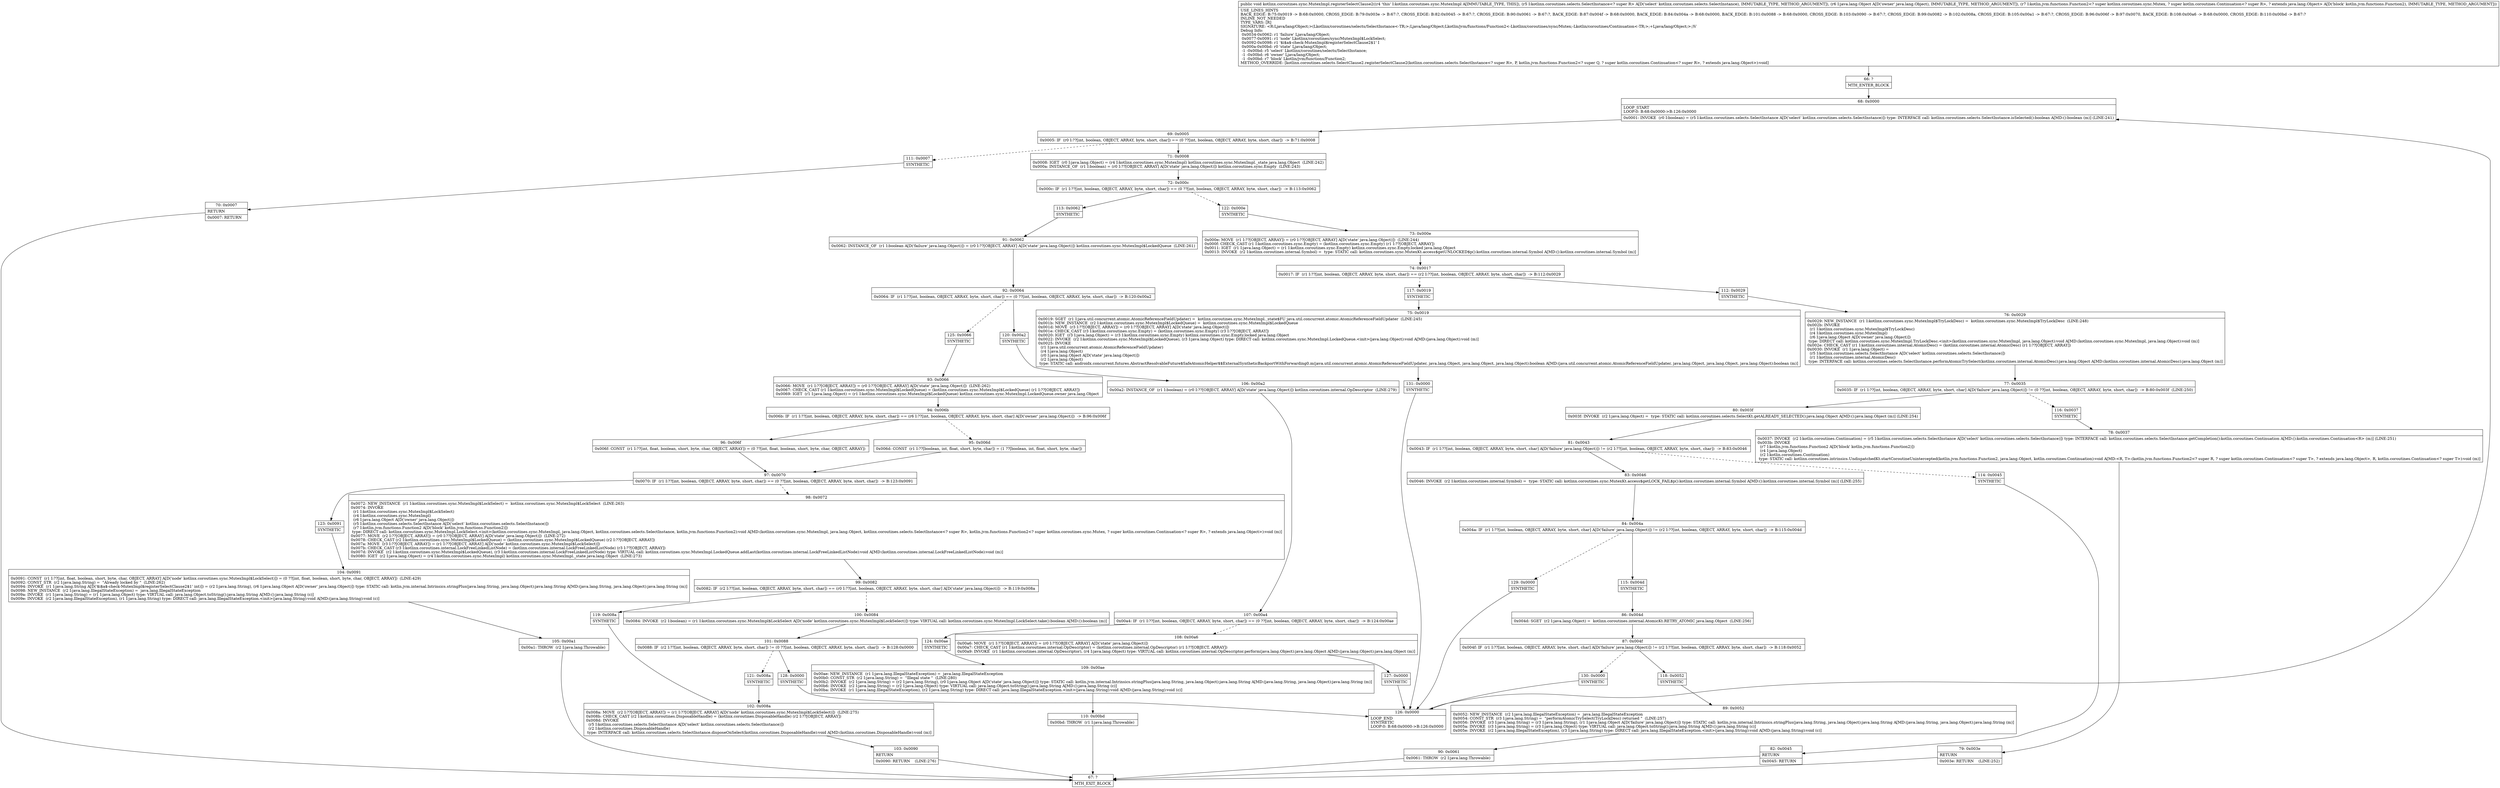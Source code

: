 digraph "CFG forkotlinx.coroutines.sync.MutexImpl.registerSelectClause2(Lkotlinx\/coroutines\/selects\/SelectInstance;Ljava\/lang\/Object;Lkotlin\/jvm\/functions\/Function2;)V" {
Node_66 [shape=record,label="{66\:\ ?|MTH_ENTER_BLOCK\l}"];
Node_68 [shape=record,label="{68\:\ 0x0000|LOOP_START\lLOOP:0: B:68:0x0000\-\>B:126:0x0000\l|0x0001: INVOKE  (r0 I:boolean) = (r5 I:kotlinx.coroutines.selects.SelectInstance A[D('select' kotlinx.coroutines.selects.SelectInstance)]) type: INTERFACE call: kotlinx.coroutines.selects.SelectInstance.isSelected():boolean A[MD:():boolean (m)] (LINE:241)\l}"];
Node_69 [shape=record,label="{69\:\ 0x0005|0x0005: IF  (r0 I:??[int, boolean, OBJECT, ARRAY, byte, short, char]) == (0 ??[int, boolean, OBJECT, ARRAY, byte, short, char])  \-\> B:71:0x0008 \l}"];
Node_71 [shape=record,label="{71\:\ 0x0008|0x0008: IGET  (r0 I:java.lang.Object) = (r4 I:kotlinx.coroutines.sync.MutexImpl) kotlinx.coroutines.sync.MutexImpl._state java.lang.Object  (LINE:242)\l0x000a: INSTANCE_OF  (r1 I:boolean) = (r0 I:??[OBJECT, ARRAY] A[D('state' java.lang.Object)]) kotlinx.coroutines.sync.Empty  (LINE:243)\l}"];
Node_72 [shape=record,label="{72\:\ 0x000c|0x000c: IF  (r1 I:??[int, boolean, OBJECT, ARRAY, byte, short, char]) == (0 ??[int, boolean, OBJECT, ARRAY, byte, short, char])  \-\> B:113:0x0062 \l}"];
Node_113 [shape=record,label="{113\:\ 0x0062|SYNTHETIC\l}"];
Node_91 [shape=record,label="{91\:\ 0x0062|0x0062: INSTANCE_OF  (r1 I:boolean A[D('failure' java.lang.Object)]) = (r0 I:??[OBJECT, ARRAY] A[D('state' java.lang.Object)]) kotlinx.coroutines.sync.MutexImpl$LockedQueue  (LINE:261)\l}"];
Node_92 [shape=record,label="{92\:\ 0x0064|0x0064: IF  (r1 I:??[int, boolean, OBJECT, ARRAY, byte, short, char]) == (0 ??[int, boolean, OBJECT, ARRAY, byte, short, char])  \-\> B:120:0x00a2 \l}"];
Node_120 [shape=record,label="{120\:\ 0x00a2|SYNTHETIC\l}"];
Node_106 [shape=record,label="{106\:\ 0x00a2|0x00a2: INSTANCE_OF  (r1 I:boolean) = (r0 I:??[OBJECT, ARRAY] A[D('state' java.lang.Object)]) kotlinx.coroutines.internal.OpDescriptor  (LINE:279)\l}"];
Node_107 [shape=record,label="{107\:\ 0x00a4|0x00a4: IF  (r1 I:??[int, boolean, OBJECT, ARRAY, byte, short, char]) == (0 ??[int, boolean, OBJECT, ARRAY, byte, short, char])  \-\> B:124:0x00ae \l}"];
Node_108 [shape=record,label="{108\:\ 0x00a6|0x00a6: MOVE  (r1 I:??[OBJECT, ARRAY]) = (r0 I:??[OBJECT, ARRAY] A[D('state' java.lang.Object)]) \l0x00a7: CHECK_CAST (r1 I:kotlinx.coroutines.internal.OpDescriptor) = (kotlinx.coroutines.internal.OpDescriptor) (r1 I:??[OBJECT, ARRAY]) \l0x00a9: INVOKE  (r1 I:kotlinx.coroutines.internal.OpDescriptor), (r4 I:java.lang.Object) type: VIRTUAL call: kotlinx.coroutines.internal.OpDescriptor.perform(java.lang.Object):java.lang.Object A[MD:(java.lang.Object):java.lang.Object (m)]\l}"];
Node_127 [shape=record,label="{127\:\ 0x0000|SYNTHETIC\l}"];
Node_126 [shape=record,label="{126\:\ 0x0000|LOOP_END\lSYNTHETIC\lLOOP:0: B:68:0x0000\-\>B:126:0x0000\l}"];
Node_124 [shape=record,label="{124\:\ 0x00ae|SYNTHETIC\l}"];
Node_109 [shape=record,label="{109\:\ 0x00ae|0x00ae: NEW_INSTANCE  (r1 I:java.lang.IllegalStateException) =  java.lang.IllegalStateException \l0x00b0: CONST_STR  (r2 I:java.lang.String) =  \"Illegal state \"  (LINE:280)\l0x00b2: INVOKE  (r2 I:java.lang.String) = (r2 I:java.lang.String), (r0 I:java.lang.Object A[D('state' java.lang.Object)]) type: STATIC call: kotlin.jvm.internal.Intrinsics.stringPlus(java.lang.String, java.lang.Object):java.lang.String A[MD:(java.lang.String, java.lang.Object):java.lang.String (m)]\l0x00b6: INVOKE  (r2 I:java.lang.String) = (r2 I:java.lang.Object) type: VIRTUAL call: java.lang.Object.toString():java.lang.String A[MD:():java.lang.String (c)]\l0x00ba: INVOKE  (r1 I:java.lang.IllegalStateException), (r2 I:java.lang.String) type: DIRECT call: java.lang.IllegalStateException.\<init\>(java.lang.String):void A[MD:(java.lang.String):void (c)]\l}"];
Node_110 [shape=record,label="{110\:\ 0x00bd|0x00bd: THROW  (r1 I:java.lang.Throwable) \l}"];
Node_67 [shape=record,label="{67\:\ ?|MTH_EXIT_BLOCK\l}"];
Node_125 [shape=record,label="{125\:\ 0x0066|SYNTHETIC\l}"];
Node_93 [shape=record,label="{93\:\ 0x0066|0x0066: MOVE  (r1 I:??[OBJECT, ARRAY]) = (r0 I:??[OBJECT, ARRAY] A[D('state' java.lang.Object)])  (LINE:262)\l0x0067: CHECK_CAST (r1 I:kotlinx.coroutines.sync.MutexImpl$LockedQueue) = (kotlinx.coroutines.sync.MutexImpl$LockedQueue) (r1 I:??[OBJECT, ARRAY]) \l0x0069: IGET  (r1 I:java.lang.Object) = (r1 I:kotlinx.coroutines.sync.MutexImpl$LockedQueue) kotlinx.coroutines.sync.MutexImpl.LockedQueue.owner java.lang.Object \l}"];
Node_94 [shape=record,label="{94\:\ 0x006b|0x006b: IF  (r1 I:??[int, boolean, OBJECT, ARRAY, byte, short, char]) == (r6 I:??[int, boolean, OBJECT, ARRAY, byte, short, char] A[D('owner' java.lang.Object)])  \-\> B:96:0x006f \l}"];
Node_95 [shape=record,label="{95\:\ 0x006d|0x006d: CONST  (r1 I:??[boolean, int, float, short, byte, char]) = (1 ??[boolean, int, float, short, byte, char]) \l}"];
Node_97 [shape=record,label="{97\:\ 0x0070|0x0070: IF  (r1 I:??[int, boolean, OBJECT, ARRAY, byte, short, char]) == (0 ??[int, boolean, OBJECT, ARRAY, byte, short, char])  \-\> B:123:0x0091 \l}"];
Node_98 [shape=record,label="{98\:\ 0x0072|0x0072: NEW_INSTANCE  (r1 I:kotlinx.coroutines.sync.MutexImpl$LockSelect) =  kotlinx.coroutines.sync.MutexImpl$LockSelect  (LINE:263)\l0x0074: INVOKE  \l  (r1 I:kotlinx.coroutines.sync.MutexImpl$LockSelect)\l  (r4 I:kotlinx.coroutines.sync.MutexImpl)\l  (r6 I:java.lang.Object A[D('owner' java.lang.Object)])\l  (r5 I:kotlinx.coroutines.selects.SelectInstance A[D('select' kotlinx.coroutines.selects.SelectInstance)])\l  (r7 I:kotlin.jvm.functions.Function2 A[D('block' kotlin.jvm.functions.Function2)])\l type: DIRECT call: kotlinx.coroutines.sync.MutexImpl.LockSelect.\<init\>(kotlinx.coroutines.sync.MutexImpl, java.lang.Object, kotlinx.coroutines.selects.SelectInstance, kotlin.jvm.functions.Function2):void A[MD:(kotlinx.coroutines.sync.MutexImpl, java.lang.Object, kotlinx.coroutines.selects.SelectInstance\<? super R\>, kotlin.jvm.functions.Function2\<? super kotlinx.coroutines.sync.Mutex, ? super kotlin.coroutines.Continuation\<? super R\>, ? extends java.lang.Object\>):void (m)]\l0x0077: MOVE  (r2 I:??[OBJECT, ARRAY]) = (r0 I:??[OBJECT, ARRAY] A[D('state' java.lang.Object)])  (LINE:272)\l0x0078: CHECK_CAST (r2 I:kotlinx.coroutines.sync.MutexImpl$LockedQueue) = (kotlinx.coroutines.sync.MutexImpl$LockedQueue) (r2 I:??[OBJECT, ARRAY]) \l0x007a: MOVE  (r3 I:??[OBJECT, ARRAY]) = (r1 I:??[OBJECT, ARRAY] A[D('node' kotlinx.coroutines.sync.MutexImpl$LockSelect)]) \l0x007b: CHECK_CAST (r3 I:kotlinx.coroutines.internal.LockFreeLinkedListNode) = (kotlinx.coroutines.internal.LockFreeLinkedListNode) (r3 I:??[OBJECT, ARRAY]) \l0x007d: INVOKE  (r2 I:kotlinx.coroutines.sync.MutexImpl$LockedQueue), (r3 I:kotlinx.coroutines.internal.LockFreeLinkedListNode) type: VIRTUAL call: kotlinx.coroutines.sync.MutexImpl.LockedQueue.addLast(kotlinx.coroutines.internal.LockFreeLinkedListNode):void A[MD:(kotlinx.coroutines.internal.LockFreeLinkedListNode):void (m)]\l0x0080: IGET  (r2 I:java.lang.Object) = (r4 I:kotlinx.coroutines.sync.MutexImpl) kotlinx.coroutines.sync.MutexImpl._state java.lang.Object  (LINE:273)\l}"];
Node_99 [shape=record,label="{99\:\ 0x0082|0x0082: IF  (r2 I:??[int, boolean, OBJECT, ARRAY, byte, short, char]) == (r0 I:??[int, boolean, OBJECT, ARRAY, byte, short, char] A[D('state' java.lang.Object)])  \-\> B:119:0x008a \l}"];
Node_100 [shape=record,label="{100\:\ 0x0084|0x0084: INVOKE  (r2 I:boolean) = (r1 I:kotlinx.coroutines.sync.MutexImpl$LockSelect A[D('node' kotlinx.coroutines.sync.MutexImpl$LockSelect)]) type: VIRTUAL call: kotlinx.coroutines.sync.MutexImpl.LockSelect.take():boolean A[MD:():boolean (m)]\l}"];
Node_101 [shape=record,label="{101\:\ 0x0088|0x0088: IF  (r2 I:??[int, boolean, OBJECT, ARRAY, byte, short, char]) != (0 ??[int, boolean, OBJECT, ARRAY, byte, short, char])  \-\> B:128:0x0000 \l}"];
Node_121 [shape=record,label="{121\:\ 0x008a|SYNTHETIC\l}"];
Node_102 [shape=record,label="{102\:\ 0x008a|0x008a: MOVE  (r2 I:??[OBJECT, ARRAY]) = (r1 I:??[OBJECT, ARRAY] A[D('node' kotlinx.coroutines.sync.MutexImpl$LockSelect)])  (LINE:275)\l0x008b: CHECK_CAST (r2 I:kotlinx.coroutines.DisposableHandle) = (kotlinx.coroutines.DisposableHandle) (r2 I:??[OBJECT, ARRAY]) \l0x008d: INVOKE  \l  (r5 I:kotlinx.coroutines.selects.SelectInstance A[D('select' kotlinx.coroutines.selects.SelectInstance)])\l  (r2 I:kotlinx.coroutines.DisposableHandle)\l type: INTERFACE call: kotlinx.coroutines.selects.SelectInstance.disposeOnSelect(kotlinx.coroutines.DisposableHandle):void A[MD:(kotlinx.coroutines.DisposableHandle):void (m)]\l}"];
Node_103 [shape=record,label="{103\:\ 0x0090|RETURN\l|0x0090: RETURN    (LINE:276)\l}"];
Node_128 [shape=record,label="{128\:\ 0x0000|SYNTHETIC\l}"];
Node_119 [shape=record,label="{119\:\ 0x008a|SYNTHETIC\l}"];
Node_123 [shape=record,label="{123\:\ 0x0091|SYNTHETIC\l}"];
Node_104 [shape=record,label="{104\:\ 0x0091|0x0091: CONST  (r1 I:??[int, float, boolean, short, byte, char, OBJECT, ARRAY] A[D('node' kotlinx.coroutines.sync.MutexImpl$LockSelect)]) = (0 ??[int, float, boolean, short, byte, char, OBJECT, ARRAY])  (LINE:429)\l0x0092: CONST_STR  (r2 I:java.lang.String) =  \"Already locked by \"  (LINE:262)\l0x0094: INVOKE  (r1 I:java.lang.String A[D('$i$a$\-check\-MutexImpl$registerSelectClause2$1' int)]) = (r2 I:java.lang.String), (r6 I:java.lang.Object A[D('owner' java.lang.Object)]) type: STATIC call: kotlin.jvm.internal.Intrinsics.stringPlus(java.lang.String, java.lang.Object):java.lang.String A[MD:(java.lang.String, java.lang.Object):java.lang.String (m)]\l0x0098: NEW_INSTANCE  (r2 I:java.lang.IllegalStateException) =  java.lang.IllegalStateException \l0x009a: INVOKE  (r1 I:java.lang.String) = (r1 I:java.lang.Object) type: VIRTUAL call: java.lang.Object.toString():java.lang.String A[MD:():java.lang.String (c)]\l0x009e: INVOKE  (r2 I:java.lang.IllegalStateException), (r1 I:java.lang.String) type: DIRECT call: java.lang.IllegalStateException.\<init\>(java.lang.String):void A[MD:(java.lang.String):void (c)]\l}"];
Node_105 [shape=record,label="{105\:\ 0x00a1|0x00a1: THROW  (r2 I:java.lang.Throwable) \l}"];
Node_96 [shape=record,label="{96\:\ 0x006f|0x006f: CONST  (r1 I:??[int, float, boolean, short, byte, char, OBJECT, ARRAY]) = (0 ??[int, float, boolean, short, byte, char, OBJECT, ARRAY]) \l}"];
Node_122 [shape=record,label="{122\:\ 0x000e|SYNTHETIC\l}"];
Node_73 [shape=record,label="{73\:\ 0x000e|0x000e: MOVE  (r1 I:??[OBJECT, ARRAY]) = (r0 I:??[OBJECT, ARRAY] A[D('state' java.lang.Object)])  (LINE:244)\l0x000f: CHECK_CAST (r1 I:kotlinx.coroutines.sync.Empty) = (kotlinx.coroutines.sync.Empty) (r1 I:??[OBJECT, ARRAY]) \l0x0011: IGET  (r1 I:java.lang.Object) = (r1 I:kotlinx.coroutines.sync.Empty) kotlinx.coroutines.sync.Empty.locked java.lang.Object \l0x0013: INVOKE  (r2 I:kotlinx.coroutines.internal.Symbol) =  type: STATIC call: kotlinx.coroutines.sync.MutexKt.access$getUNLOCKED$p():kotlinx.coroutines.internal.Symbol A[MD:():kotlinx.coroutines.internal.Symbol (m)]\l}"];
Node_74 [shape=record,label="{74\:\ 0x0017|0x0017: IF  (r1 I:??[int, boolean, OBJECT, ARRAY, byte, short, char]) == (r2 I:??[int, boolean, OBJECT, ARRAY, byte, short, char])  \-\> B:112:0x0029 \l}"];
Node_112 [shape=record,label="{112\:\ 0x0029|SYNTHETIC\l}"];
Node_76 [shape=record,label="{76\:\ 0x0029|0x0029: NEW_INSTANCE  (r1 I:kotlinx.coroutines.sync.MutexImpl$TryLockDesc) =  kotlinx.coroutines.sync.MutexImpl$TryLockDesc  (LINE:248)\l0x002b: INVOKE  \l  (r1 I:kotlinx.coroutines.sync.MutexImpl$TryLockDesc)\l  (r4 I:kotlinx.coroutines.sync.MutexImpl)\l  (r6 I:java.lang.Object A[D('owner' java.lang.Object)])\l type: DIRECT call: kotlinx.coroutines.sync.MutexImpl.TryLockDesc.\<init\>(kotlinx.coroutines.sync.MutexImpl, java.lang.Object):void A[MD:(kotlinx.coroutines.sync.MutexImpl, java.lang.Object):void (m)]\l0x002e: CHECK_CAST (r1 I:kotlinx.coroutines.internal.AtomicDesc) = (kotlinx.coroutines.internal.AtomicDesc) (r1 I:??[OBJECT, ARRAY]) \l0x0030: INVOKE  (r1 I:java.lang.Object) = \l  (r5 I:kotlinx.coroutines.selects.SelectInstance A[D('select' kotlinx.coroutines.selects.SelectInstance)])\l  (r1 I:kotlinx.coroutines.internal.AtomicDesc)\l type: INTERFACE call: kotlinx.coroutines.selects.SelectInstance.performAtomicTrySelect(kotlinx.coroutines.internal.AtomicDesc):java.lang.Object A[MD:(kotlinx.coroutines.internal.AtomicDesc):java.lang.Object (m)]\l}"];
Node_77 [shape=record,label="{77\:\ 0x0035|0x0035: IF  (r1 I:??[int, boolean, OBJECT, ARRAY, byte, short, char] A[D('failure' java.lang.Object)]) != (0 ??[int, boolean, OBJECT, ARRAY, byte, short, char])  \-\> B:80:0x003f  (LINE:250)\l}"];
Node_80 [shape=record,label="{80\:\ 0x003f|0x003f: INVOKE  (r2 I:java.lang.Object) =  type: STATIC call: kotlinx.coroutines.selects.SelectKt.getALREADY_SELECTED():java.lang.Object A[MD:():java.lang.Object (m)] (LINE:254)\l}"];
Node_81 [shape=record,label="{81\:\ 0x0043|0x0043: IF  (r1 I:??[int, boolean, OBJECT, ARRAY, byte, short, char] A[D('failure' java.lang.Object)]) != (r2 I:??[int, boolean, OBJECT, ARRAY, byte, short, char])  \-\> B:83:0x0046 \l}"];
Node_83 [shape=record,label="{83\:\ 0x0046|0x0046: INVOKE  (r2 I:kotlinx.coroutines.internal.Symbol) =  type: STATIC call: kotlinx.coroutines.sync.MutexKt.access$getLOCK_FAIL$p():kotlinx.coroutines.internal.Symbol A[MD:():kotlinx.coroutines.internal.Symbol (m)] (LINE:255)\l}"];
Node_84 [shape=record,label="{84\:\ 0x004a|0x004a: IF  (r1 I:??[int, boolean, OBJECT, ARRAY, byte, short, char] A[D('failure' java.lang.Object)]) != (r2 I:??[int, boolean, OBJECT, ARRAY, byte, short, char])  \-\> B:115:0x004d \l}"];
Node_115 [shape=record,label="{115\:\ 0x004d|SYNTHETIC\l}"];
Node_86 [shape=record,label="{86\:\ 0x004d|0x004d: SGET  (r2 I:java.lang.Object) =  kotlinx.coroutines.internal.AtomicKt.RETRY_ATOMIC java.lang.Object  (LINE:256)\l}"];
Node_87 [shape=record,label="{87\:\ 0x004f|0x004f: IF  (r1 I:??[int, boolean, OBJECT, ARRAY, byte, short, char] A[D('failure' java.lang.Object)]) != (r2 I:??[int, boolean, OBJECT, ARRAY, byte, short, char])  \-\> B:118:0x0052 \l}"];
Node_118 [shape=record,label="{118\:\ 0x0052|SYNTHETIC\l}"];
Node_89 [shape=record,label="{89\:\ 0x0052|0x0052: NEW_INSTANCE  (r2 I:java.lang.IllegalStateException) =  java.lang.IllegalStateException \l0x0054: CONST_STR  (r3 I:java.lang.String) =  \"performAtomicTrySelect(TryLockDesc) returned \"  (LINE:257)\l0x0056: INVOKE  (r3 I:java.lang.String) = (r3 I:java.lang.String), (r1 I:java.lang.Object A[D('failure' java.lang.Object)]) type: STATIC call: kotlin.jvm.internal.Intrinsics.stringPlus(java.lang.String, java.lang.Object):java.lang.String A[MD:(java.lang.String, java.lang.Object):java.lang.String (m)]\l0x005a: INVOKE  (r3 I:java.lang.String) = (r3 I:java.lang.Object) type: VIRTUAL call: java.lang.Object.toString():java.lang.String A[MD:():java.lang.String (c)]\l0x005e: INVOKE  (r2 I:java.lang.IllegalStateException), (r3 I:java.lang.String) type: DIRECT call: java.lang.IllegalStateException.\<init\>(java.lang.String):void A[MD:(java.lang.String):void (c)]\l}"];
Node_90 [shape=record,label="{90\:\ 0x0061|0x0061: THROW  (r2 I:java.lang.Throwable) \l}"];
Node_130 [shape=record,label="{130\:\ 0x0000|SYNTHETIC\l}"];
Node_129 [shape=record,label="{129\:\ 0x0000|SYNTHETIC\l}"];
Node_114 [shape=record,label="{114\:\ 0x0045|SYNTHETIC\l}"];
Node_82 [shape=record,label="{82\:\ 0x0045|RETURN\l|0x0045: RETURN   \l}"];
Node_116 [shape=record,label="{116\:\ 0x0037|SYNTHETIC\l}"];
Node_78 [shape=record,label="{78\:\ 0x0037|0x0037: INVOKE  (r2 I:kotlin.coroutines.Continuation) = (r5 I:kotlinx.coroutines.selects.SelectInstance A[D('select' kotlinx.coroutines.selects.SelectInstance)]) type: INTERFACE call: kotlinx.coroutines.selects.SelectInstance.getCompletion():kotlin.coroutines.Continuation A[MD:():kotlin.coroutines.Continuation\<R\> (m)] (LINE:251)\l0x003b: INVOKE  \l  (r7 I:kotlin.jvm.functions.Function2 A[D('block' kotlin.jvm.functions.Function2)])\l  (r4 I:java.lang.Object)\l  (r2 I:kotlin.coroutines.Continuation)\l type: STATIC call: kotlinx.coroutines.intrinsics.UndispatchedKt.startCoroutineUnintercepted(kotlin.jvm.functions.Function2, java.lang.Object, kotlin.coroutines.Continuation):void A[MD:\<R, T\>:(kotlin.jvm.functions.Function2\<? super R, ? super kotlin.coroutines.Continuation\<? super T\>, ? extends java.lang.Object\>, R, kotlin.coroutines.Continuation\<? super T\>):void (m)]\l}"];
Node_79 [shape=record,label="{79\:\ 0x003e|RETURN\l|0x003e: RETURN    (LINE:252)\l}"];
Node_117 [shape=record,label="{117\:\ 0x0019|SYNTHETIC\l}"];
Node_75 [shape=record,label="{75\:\ 0x0019|0x0019: SGET  (r1 I:java.util.concurrent.atomic.AtomicReferenceFieldUpdater) =  kotlinx.coroutines.sync.MutexImpl._state$FU java.util.concurrent.atomic.AtomicReferenceFieldUpdater  (LINE:245)\l0x001b: NEW_INSTANCE  (r2 I:kotlinx.coroutines.sync.MutexImpl$LockedQueue) =  kotlinx.coroutines.sync.MutexImpl$LockedQueue \l0x001d: MOVE  (r3 I:??[OBJECT, ARRAY]) = (r0 I:??[OBJECT, ARRAY] A[D('state' java.lang.Object)]) \l0x001e: CHECK_CAST (r3 I:kotlinx.coroutines.sync.Empty) = (kotlinx.coroutines.sync.Empty) (r3 I:??[OBJECT, ARRAY]) \l0x0020: IGET  (r3 I:java.lang.Object) = (r3 I:kotlinx.coroutines.sync.Empty) kotlinx.coroutines.sync.Empty.locked java.lang.Object \l0x0022: INVOKE  (r2 I:kotlinx.coroutines.sync.MutexImpl$LockedQueue), (r3 I:java.lang.Object) type: DIRECT call: kotlinx.coroutines.sync.MutexImpl.LockedQueue.\<init\>(java.lang.Object):void A[MD:(java.lang.Object):void (m)]\l0x0025: INVOKE  \l  (r1 I:java.util.concurrent.atomic.AtomicReferenceFieldUpdater)\l  (r4 I:java.lang.Object)\l  (r0 I:java.lang.Object A[D('state' java.lang.Object)])\l  (r2 I:java.lang.Object)\l type: STATIC call: androidx.concurrent.futures.AbstractResolvableFuture$SafeAtomicHelper$$ExternalSyntheticBackportWithForwarding0.m(java.util.concurrent.atomic.AtomicReferenceFieldUpdater, java.lang.Object, java.lang.Object, java.lang.Object):boolean A[MD:(java.util.concurrent.atomic.AtomicReferenceFieldUpdater, java.lang.Object, java.lang.Object, java.lang.Object):boolean (m)]\l}"];
Node_131 [shape=record,label="{131\:\ 0x0000|SYNTHETIC\l}"];
Node_111 [shape=record,label="{111\:\ 0x0007|SYNTHETIC\l}"];
Node_70 [shape=record,label="{70\:\ 0x0007|RETURN\l|0x0007: RETURN   \l}"];
MethodNode[shape=record,label="{public void kotlinx.coroutines.sync.MutexImpl.registerSelectClause2((r4 'this' I:kotlinx.coroutines.sync.MutexImpl A[IMMUTABLE_TYPE, THIS]), (r5 I:kotlinx.coroutines.selects.SelectInstance\<? super R\> A[D('select' kotlinx.coroutines.selects.SelectInstance), IMMUTABLE_TYPE, METHOD_ARGUMENT]), (r6 I:java.lang.Object A[D('owner' java.lang.Object), IMMUTABLE_TYPE, METHOD_ARGUMENT]), (r7 I:kotlin.jvm.functions.Function2\<? super kotlinx.coroutines.sync.Mutex, ? super kotlin.coroutines.Continuation\<? super R\>, ? extends java.lang.Object\> A[D('block' kotlin.jvm.functions.Function2), IMMUTABLE_TYPE, METHOD_ARGUMENT]))  | USE_LINES_HINTS\lBACK_EDGE: B:75:0x0019 \-\> B:68:0x0000, CROSS_EDGE: B:79:0x003e \-\> B:67:?, CROSS_EDGE: B:82:0x0045 \-\> B:67:?, CROSS_EDGE: B:90:0x0061 \-\> B:67:?, BACK_EDGE: B:87:0x004f \-\> B:68:0x0000, BACK_EDGE: B:84:0x004a \-\> B:68:0x0000, BACK_EDGE: B:101:0x0088 \-\> B:68:0x0000, CROSS_EDGE: B:103:0x0090 \-\> B:67:?, CROSS_EDGE: B:99:0x0082 \-\> B:102:0x008a, CROSS_EDGE: B:105:0x00a1 \-\> B:67:?, CROSS_EDGE: B:96:0x006f \-\> B:97:0x0070, BACK_EDGE: B:108:0x00a6 \-\> B:68:0x0000, CROSS_EDGE: B:110:0x00bd \-\> B:67:?\lINLINE_NOT_NEEDED\lTYPE_VARS: [R]\lSIGNATURE: \<R:Ljava\/lang\/Object;\>(Lkotlinx\/coroutines\/selects\/SelectInstance\<\-TR;\>;Ljava\/lang\/Object;Lkotlin\/jvm\/functions\/Function2\<\-Lkotlinx\/coroutines\/sync\/Mutex;\-Lkotlin\/coroutines\/Continuation\<\-TR;\>;+Ljava\/lang\/Object;\>;)V\lDebug Info:\l  0x0034\-0x0062: r1 'failure' Ljava\/lang\/Object;\l  0x0077\-0x0091: r1 'node' Lkotlinx\/coroutines\/sync\/MutexImpl$LockSelect;\l  0x0092\-0x0098: r1 '$i$a$\-check\-MutexImpl$registerSelectClause2$1' I\l  0x000a\-0x00bd: r0 'state' Ljava\/lang\/Object;\l  \-1 \-0x00bd: r5 'select' Lkotlinx\/coroutines\/selects\/SelectInstance;\l  \-1 \-0x00bd: r6 'owner' Ljava\/lang\/Object;\l  \-1 \-0x00bd: r7 'block' Lkotlin\/jvm\/functions\/Function2;\lMETHOD_OVERRIDE: [kotlinx.coroutines.selects.SelectClause2.registerSelectClause2(kotlinx.coroutines.selects.SelectInstance\<? super R\>, P, kotlin.jvm.functions.Function2\<? super Q, ? super kotlin.coroutines.Continuation\<? super R\>, ? extends java.lang.Object\>):void]\l}"];
MethodNode -> Node_66;Node_66 -> Node_68;
Node_68 -> Node_69;
Node_69 -> Node_71;
Node_69 -> Node_111[style=dashed];
Node_71 -> Node_72;
Node_72 -> Node_113;
Node_72 -> Node_122[style=dashed];
Node_113 -> Node_91;
Node_91 -> Node_92;
Node_92 -> Node_120;
Node_92 -> Node_125[style=dashed];
Node_120 -> Node_106;
Node_106 -> Node_107;
Node_107 -> Node_108[style=dashed];
Node_107 -> Node_124;
Node_108 -> Node_127;
Node_127 -> Node_126;
Node_126 -> Node_68;
Node_124 -> Node_109;
Node_109 -> Node_110;
Node_110 -> Node_67;
Node_125 -> Node_93;
Node_93 -> Node_94;
Node_94 -> Node_95[style=dashed];
Node_94 -> Node_96;
Node_95 -> Node_97;
Node_97 -> Node_98[style=dashed];
Node_97 -> Node_123;
Node_98 -> Node_99;
Node_99 -> Node_100[style=dashed];
Node_99 -> Node_119;
Node_100 -> Node_101;
Node_101 -> Node_121[style=dashed];
Node_101 -> Node_128;
Node_121 -> Node_102;
Node_102 -> Node_103;
Node_103 -> Node_67;
Node_128 -> Node_126;
Node_119 -> Node_102;
Node_123 -> Node_104;
Node_104 -> Node_105;
Node_105 -> Node_67;
Node_96 -> Node_97;
Node_122 -> Node_73;
Node_73 -> Node_74;
Node_74 -> Node_112;
Node_74 -> Node_117[style=dashed];
Node_112 -> Node_76;
Node_76 -> Node_77;
Node_77 -> Node_80;
Node_77 -> Node_116[style=dashed];
Node_80 -> Node_81;
Node_81 -> Node_83;
Node_81 -> Node_114[style=dashed];
Node_83 -> Node_84;
Node_84 -> Node_115;
Node_84 -> Node_129[style=dashed];
Node_115 -> Node_86;
Node_86 -> Node_87;
Node_87 -> Node_118;
Node_87 -> Node_130[style=dashed];
Node_118 -> Node_89;
Node_89 -> Node_90;
Node_90 -> Node_67;
Node_130 -> Node_126;
Node_129 -> Node_126;
Node_114 -> Node_82;
Node_82 -> Node_67;
Node_116 -> Node_78;
Node_78 -> Node_79;
Node_79 -> Node_67;
Node_117 -> Node_75;
Node_75 -> Node_131;
Node_131 -> Node_126;
Node_111 -> Node_70;
Node_70 -> Node_67;
}

